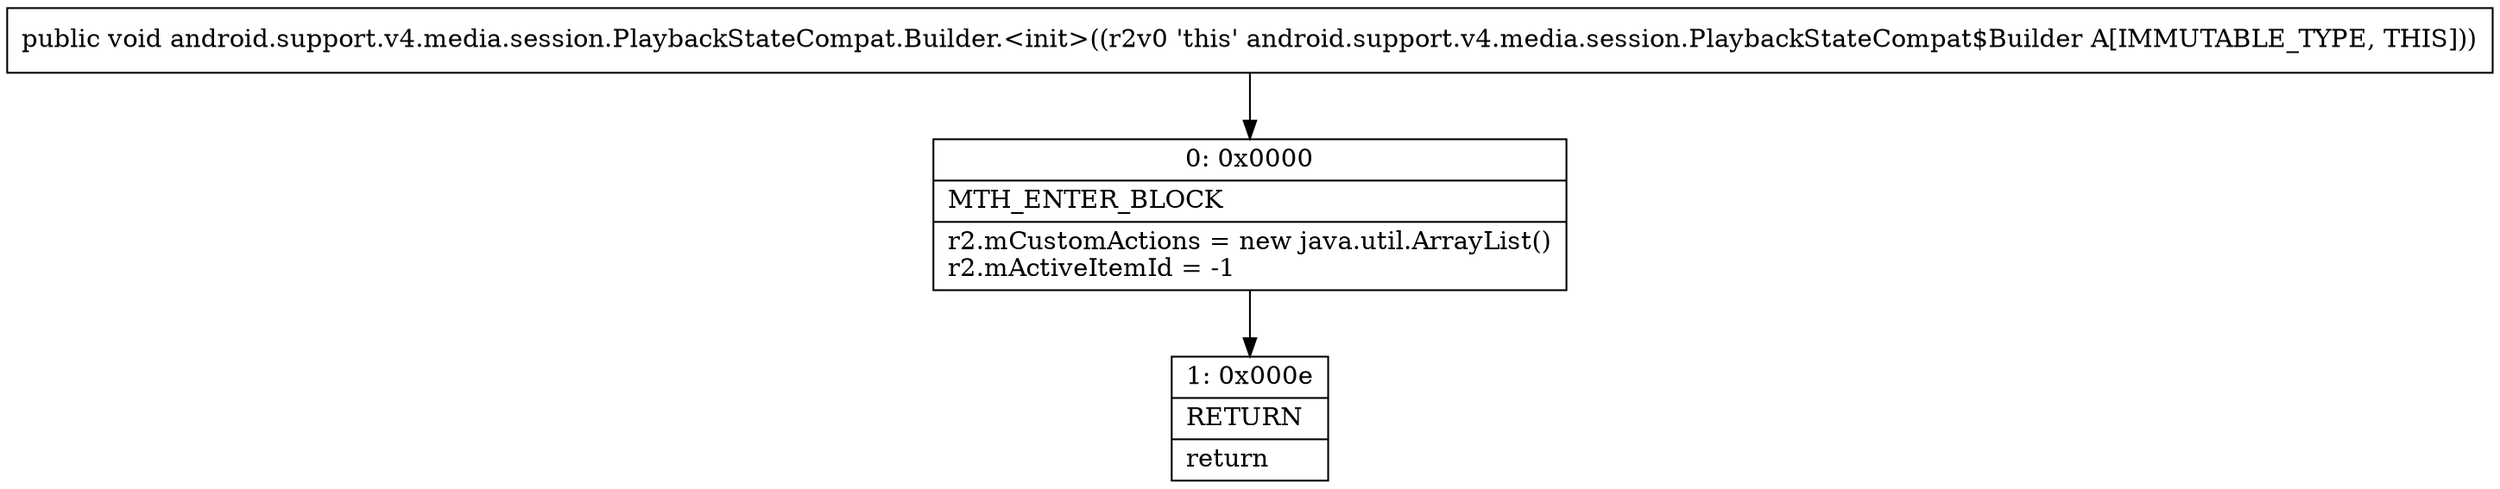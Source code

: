 digraph "CFG forandroid.support.v4.media.session.PlaybackStateCompat.Builder.\<init\>()V" {
Node_0 [shape=record,label="{0\:\ 0x0000|MTH_ENTER_BLOCK\l|r2.mCustomActions = new java.util.ArrayList()\lr2.mActiveItemId = \-1\l}"];
Node_1 [shape=record,label="{1\:\ 0x000e|RETURN\l|return\l}"];
MethodNode[shape=record,label="{public void android.support.v4.media.session.PlaybackStateCompat.Builder.\<init\>((r2v0 'this' android.support.v4.media.session.PlaybackStateCompat$Builder A[IMMUTABLE_TYPE, THIS])) }"];
MethodNode -> Node_0;
Node_0 -> Node_1;
}

